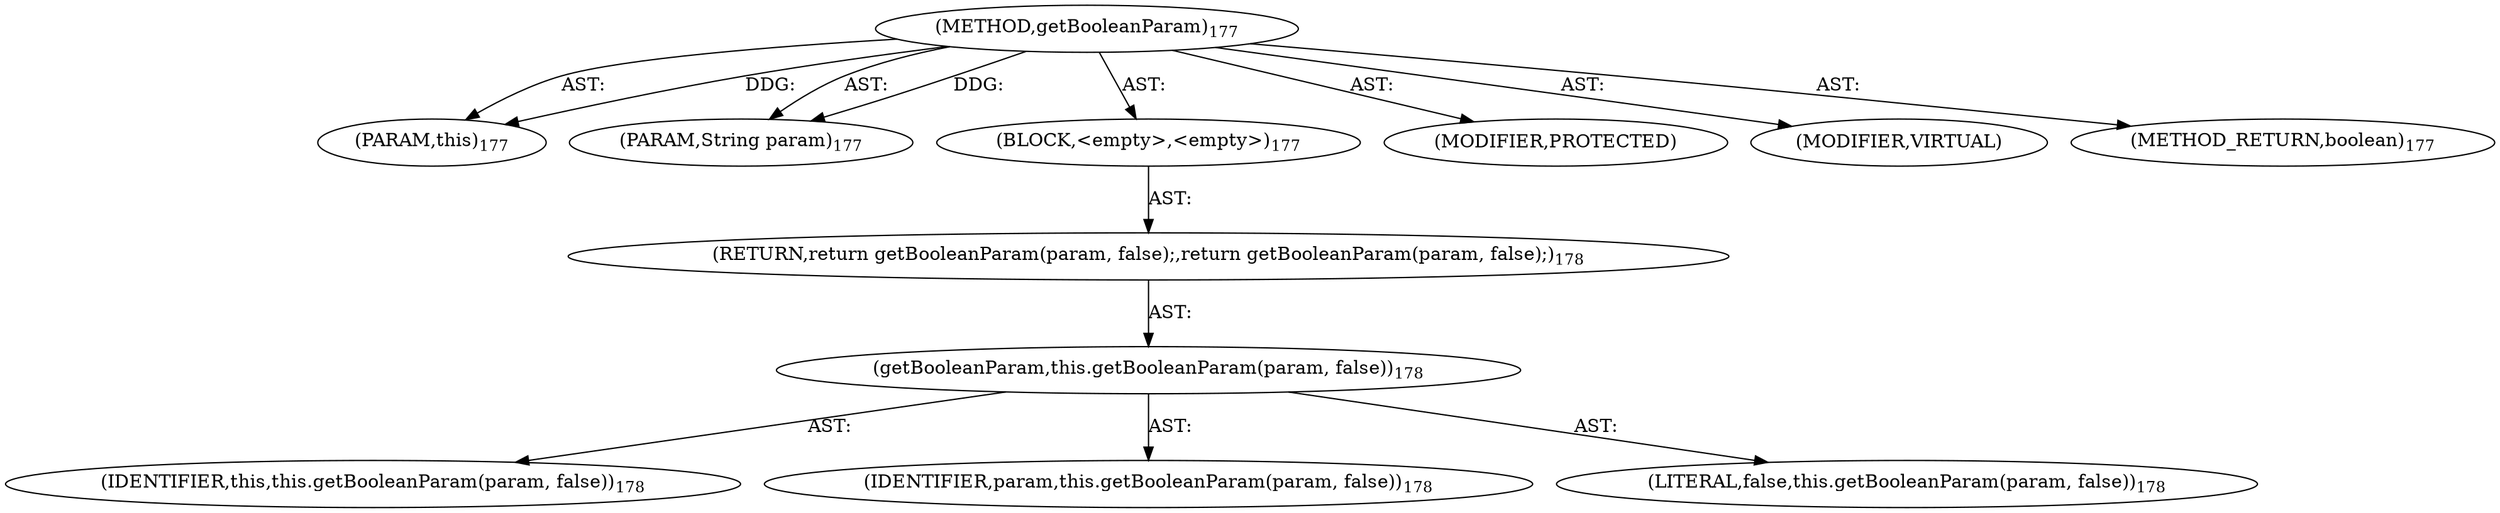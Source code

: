 digraph "getBooleanParam" {  
"111669149702" [label = <(METHOD,getBooleanParam)<SUB>177</SUB>> ]
"115964116995" [label = <(PARAM,this)<SUB>177</SUB>> ]
"115964117005" [label = <(PARAM,String param)<SUB>177</SUB>> ]
"25769803798" [label = <(BLOCK,&lt;empty&gt;,&lt;empty&gt;)<SUB>177</SUB>> ]
"146028888065" [label = <(RETURN,return getBooleanParam(param, false);,return getBooleanParam(param, false);)<SUB>178</SUB>> ]
"30064771143" [label = <(getBooleanParam,this.getBooleanParam(param, false))<SUB>178</SUB>> ]
"68719476741" [label = <(IDENTIFIER,this,this.getBooleanParam(param, false))<SUB>178</SUB>> ]
"68719476793" [label = <(IDENTIFIER,param,this.getBooleanParam(param, false))<SUB>178</SUB>> ]
"90194313230" [label = <(LITERAL,false,this.getBooleanParam(param, false))<SUB>178</SUB>> ]
"133143986204" [label = <(MODIFIER,PROTECTED)> ]
"133143986205" [label = <(MODIFIER,VIRTUAL)> ]
"128849018886" [label = <(METHOD_RETURN,boolean)<SUB>177</SUB>> ]
  "111669149702" -> "115964116995"  [ label = "AST: "] 
  "111669149702" -> "115964117005"  [ label = "AST: "] 
  "111669149702" -> "25769803798"  [ label = "AST: "] 
  "111669149702" -> "133143986204"  [ label = "AST: "] 
  "111669149702" -> "133143986205"  [ label = "AST: "] 
  "111669149702" -> "128849018886"  [ label = "AST: "] 
  "25769803798" -> "146028888065"  [ label = "AST: "] 
  "146028888065" -> "30064771143"  [ label = "AST: "] 
  "30064771143" -> "68719476741"  [ label = "AST: "] 
  "30064771143" -> "68719476793"  [ label = "AST: "] 
  "30064771143" -> "90194313230"  [ label = "AST: "] 
  "111669149702" -> "115964116995"  [ label = "DDG: "] 
  "111669149702" -> "115964117005"  [ label = "DDG: "] 
}
